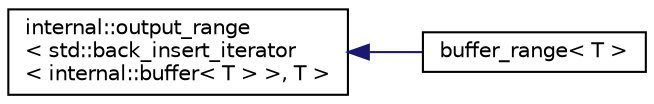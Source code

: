 digraph "Иерархия классов. Графический вид."
{
  edge [fontname="Helvetica",fontsize="10",labelfontname="Helvetica",labelfontsize="10"];
  node [fontname="Helvetica",fontsize="10",shape=record];
  rankdir="LR";
  Node0 [label="internal::output_range\l\< std::back_insert_iterator\l\< internal::buffer\< T \> \>, T \>",height=0.2,width=0.4,color="black", fillcolor="white", style="filled",URL="$classinternal_1_1output__range.html"];
  Node0 -> Node1 [dir="back",color="midnightblue",fontsize="10",style="solid",fontname="Helvetica"];
  Node1 [label="buffer_range\< T \>",height=0.2,width=0.4,color="black", fillcolor="white", style="filled",URL="$classbuffer__range.html"];
}
